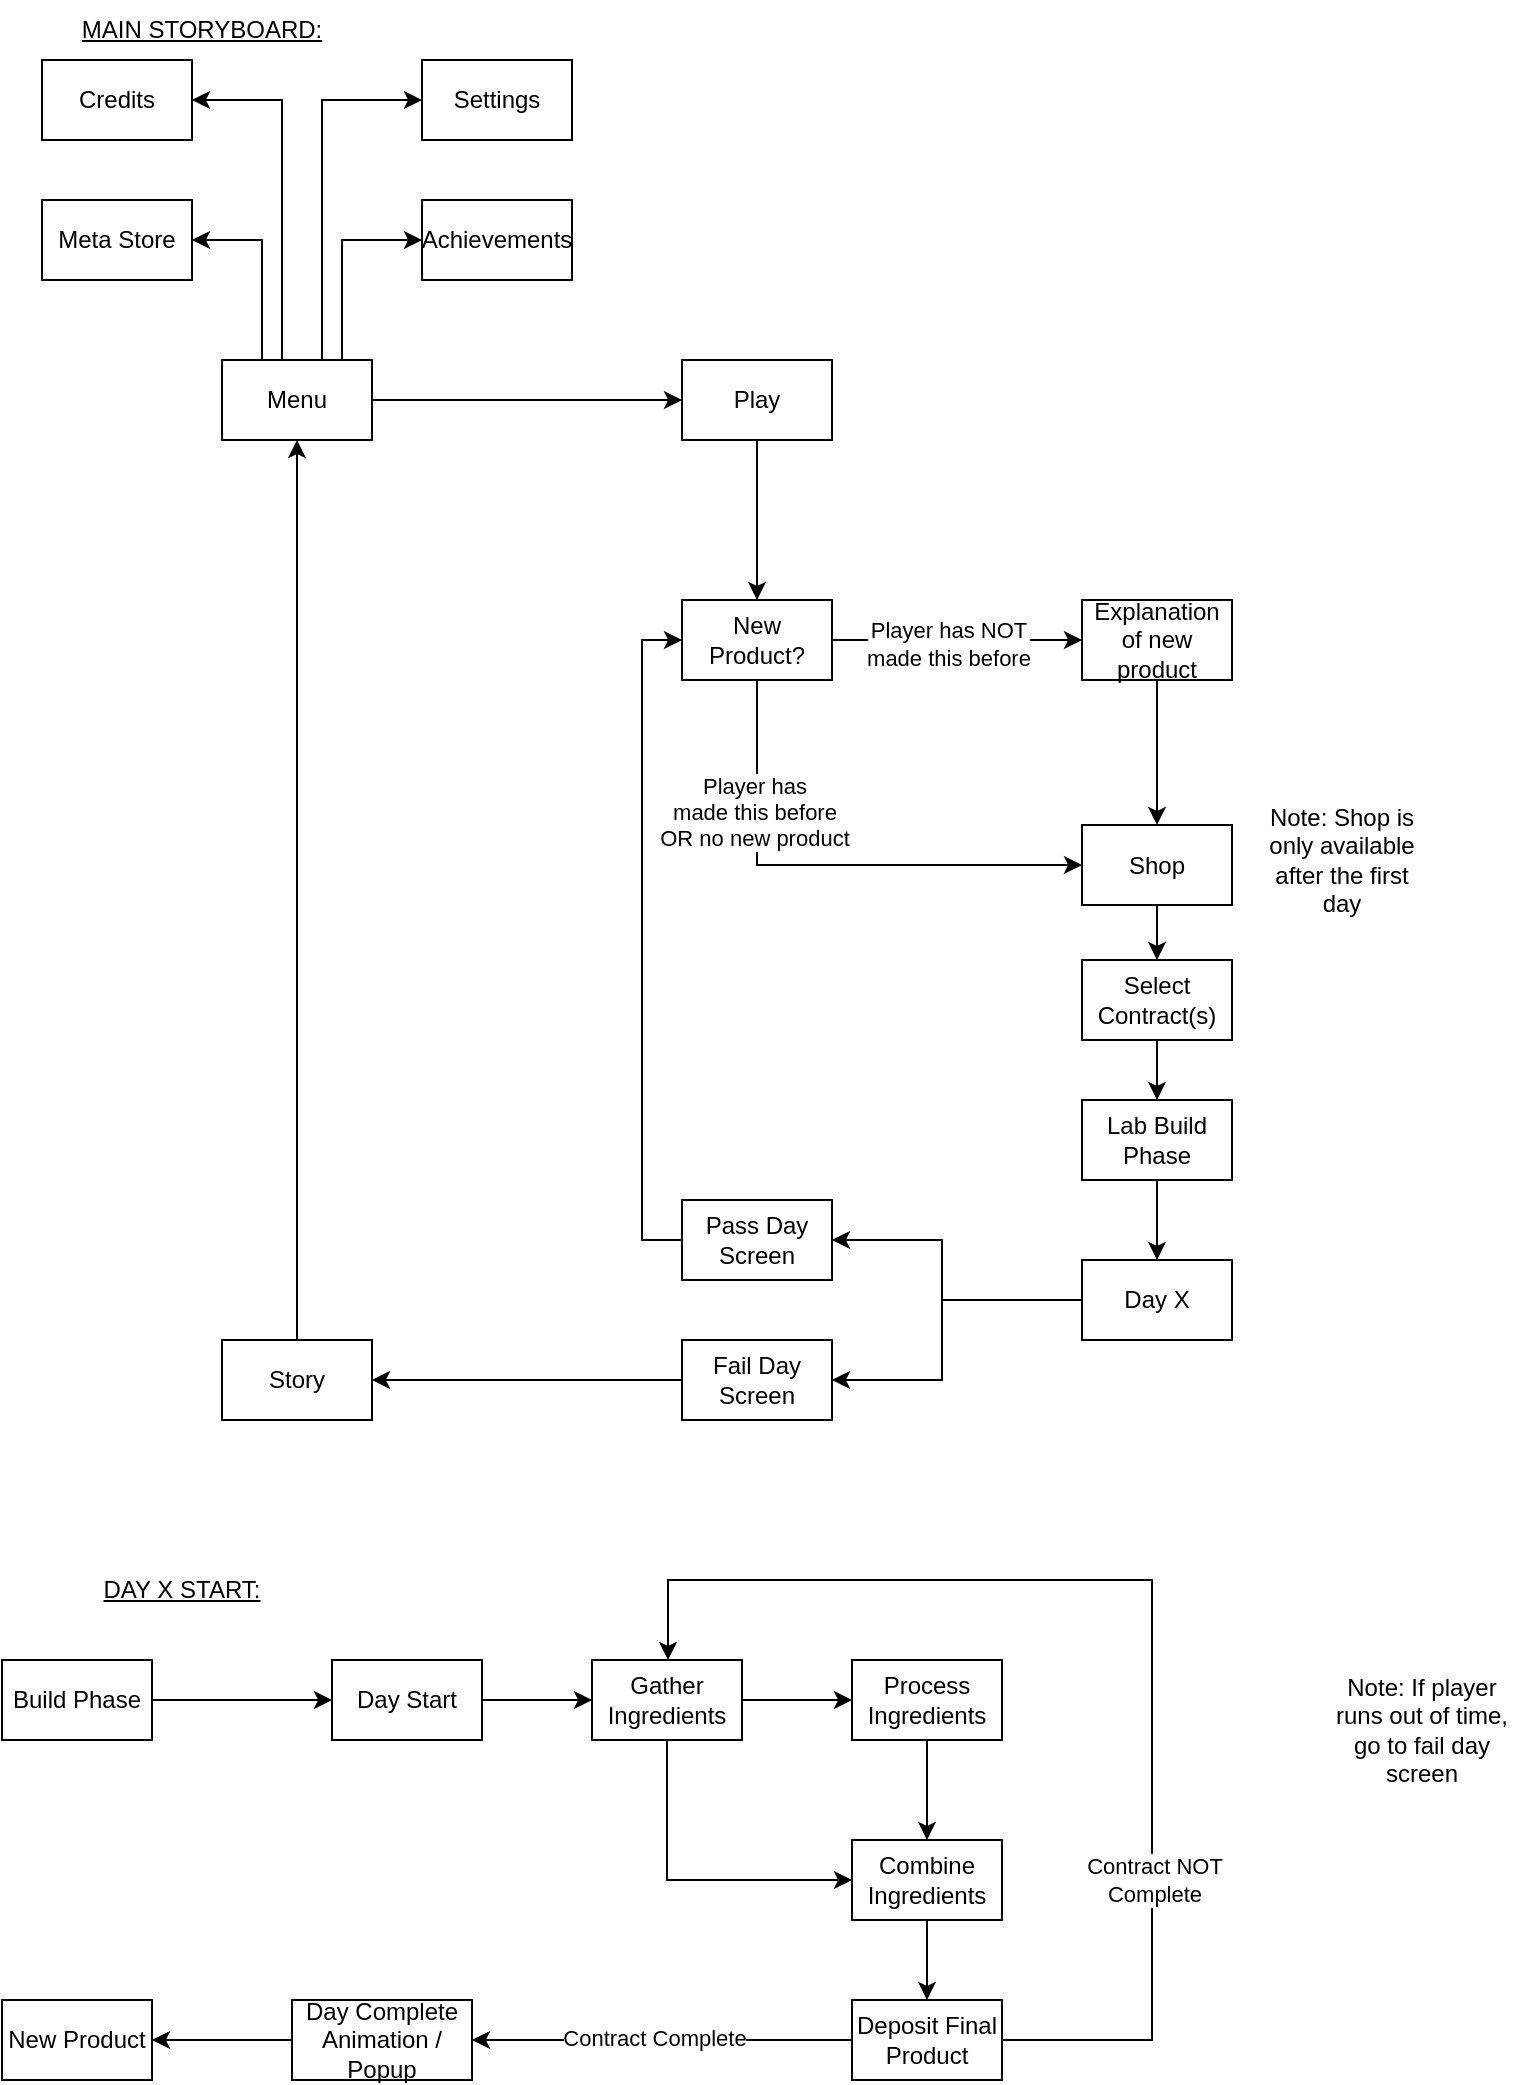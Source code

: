 <mxfile version="22.0.6" type="device">
  <diagram name="Page-1" id="PqvfO2GL0ormyDXNDB28">
    <mxGraphModel dx="989" dy="539" grid="1" gridSize="10" guides="1" tooltips="1" connect="1" arrows="1" fold="1" page="1" pageScale="1" pageWidth="850" pageHeight="1100" math="0" shadow="0">
      <root>
        <mxCell id="0" />
        <mxCell id="1" parent="0" />
        <mxCell id="10bBGuBUifXzqTD6n6hp-5" style="edgeStyle=orthogonalEdgeStyle;rounded=0;orthogonalLoop=1;jettySize=auto;html=1;entryX=0;entryY=0.5;entryDx=0;entryDy=0;" edge="1" parent="1" source="10bBGuBUifXzqTD6n6hp-1" target="10bBGuBUifXzqTD6n6hp-4">
          <mxGeometry relative="1" as="geometry" />
        </mxCell>
        <mxCell id="10bBGuBUifXzqTD6n6hp-36" style="edgeStyle=orthogonalEdgeStyle;rounded=0;orthogonalLoop=1;jettySize=auto;html=1;" edge="1" parent="1" source="10bBGuBUifXzqTD6n6hp-1" target="10bBGuBUifXzqTD6n6hp-35">
          <mxGeometry relative="1" as="geometry">
            <Array as="points">
              <mxPoint x="175" y="140" />
            </Array>
          </mxGeometry>
        </mxCell>
        <mxCell id="10bBGuBUifXzqTD6n6hp-37" style="edgeStyle=orthogonalEdgeStyle;rounded=0;orthogonalLoop=1;jettySize=auto;html=1;entryX=0;entryY=0.5;entryDx=0;entryDy=0;" edge="1" parent="1" source="10bBGuBUifXzqTD6n6hp-1" target="10bBGuBUifXzqTD6n6hp-34">
          <mxGeometry relative="1" as="geometry">
            <Array as="points">
              <mxPoint x="215" y="140" />
            </Array>
          </mxGeometry>
        </mxCell>
        <mxCell id="10bBGuBUifXzqTD6n6hp-1" value="Menu" style="rounded=0;whiteSpace=wrap;html=1;" vertex="1" parent="1">
          <mxGeometry x="155" y="200" width="75" height="40" as="geometry" />
        </mxCell>
        <mxCell id="10bBGuBUifXzqTD6n6hp-17" style="edgeStyle=orthogonalEdgeStyle;rounded=0;orthogonalLoop=1;jettySize=auto;html=1;entryX=0.5;entryY=0;entryDx=0;entryDy=0;" edge="1" parent="1" source="10bBGuBUifXzqTD6n6hp-2" target="10bBGuBUifXzqTD6n6hp-14">
          <mxGeometry relative="1" as="geometry" />
        </mxCell>
        <mxCell id="10bBGuBUifXzqTD6n6hp-2" value="Explanation of new product" style="rounded=0;whiteSpace=wrap;html=1;" vertex="1" parent="1">
          <mxGeometry x="585" y="320" width="75" height="40" as="geometry" />
        </mxCell>
        <mxCell id="10bBGuBUifXzqTD6n6hp-8" style="edgeStyle=orthogonalEdgeStyle;rounded=0;orthogonalLoop=1;jettySize=auto;html=1;entryX=0;entryY=0.5;entryDx=0;entryDy=0;" edge="1" parent="1" source="10bBGuBUifXzqTD6n6hp-3" target="10bBGuBUifXzqTD6n6hp-2">
          <mxGeometry relative="1" as="geometry">
            <mxPoint x="565.0" y="340" as="targetPoint" />
          </mxGeometry>
        </mxCell>
        <mxCell id="10bBGuBUifXzqTD6n6hp-9" value="&lt;div&gt;Player has NOT&lt;/div&gt;&lt;div&gt;made this before&lt;br&gt;&lt;/div&gt;" style="edgeLabel;html=1;align=center;verticalAlign=middle;resizable=0;points=[];" vertex="1" connectable="0" parent="10bBGuBUifXzqTD6n6hp-8">
          <mxGeometry x="-0.069" y="-2" relative="1" as="geometry">
            <mxPoint as="offset" />
          </mxGeometry>
        </mxCell>
        <mxCell id="10bBGuBUifXzqTD6n6hp-15" style="edgeStyle=orthogonalEdgeStyle;rounded=0;orthogonalLoop=1;jettySize=auto;html=1;entryX=0;entryY=0.5;entryDx=0;entryDy=0;exitX=0.5;exitY=1;exitDx=0;exitDy=0;" edge="1" parent="1" source="10bBGuBUifXzqTD6n6hp-3" target="10bBGuBUifXzqTD6n6hp-14">
          <mxGeometry relative="1" as="geometry">
            <mxPoint x="410.0" y="375.004" as="sourcePoint" />
            <mxPoint x="460.0" y="484.97" as="targetPoint" />
          </mxGeometry>
        </mxCell>
        <mxCell id="10bBGuBUifXzqTD6n6hp-16" value="&lt;div&gt;Player has&lt;/div&gt;&lt;div&gt;made this before&lt;/div&gt;&lt;div&gt;OR no new product&lt;br&gt;&lt;/div&gt;" style="edgeLabel;html=1;align=center;verticalAlign=middle;resizable=0;points=[];" vertex="1" connectable="0" parent="10bBGuBUifXzqTD6n6hp-15">
          <mxGeometry x="-0.484" y="-2" relative="1" as="geometry">
            <mxPoint as="offset" />
          </mxGeometry>
        </mxCell>
        <mxCell id="10bBGuBUifXzqTD6n6hp-3" value="New Product?" style="rounded=0;whiteSpace=wrap;html=1;" vertex="1" parent="1">
          <mxGeometry x="385" y="320" width="75" height="40" as="geometry" />
        </mxCell>
        <mxCell id="10bBGuBUifXzqTD6n6hp-7" style="edgeStyle=orthogonalEdgeStyle;rounded=0;orthogonalLoop=1;jettySize=auto;html=1;" edge="1" parent="1" source="10bBGuBUifXzqTD6n6hp-4" target="10bBGuBUifXzqTD6n6hp-3">
          <mxGeometry relative="1" as="geometry" />
        </mxCell>
        <mxCell id="10bBGuBUifXzqTD6n6hp-4" value="Play" style="rounded=0;whiteSpace=wrap;html=1;" vertex="1" parent="1">
          <mxGeometry x="385" y="200" width="75" height="40" as="geometry" />
        </mxCell>
        <mxCell id="10bBGuBUifXzqTD6n6hp-28" style="edgeStyle=orthogonalEdgeStyle;rounded=0;orthogonalLoop=1;jettySize=auto;html=1;entryX=0;entryY=0.5;entryDx=0;entryDy=0;" edge="1" parent="1" source="10bBGuBUifXzqTD6n6hp-10" target="10bBGuBUifXzqTD6n6hp-3">
          <mxGeometry relative="1" as="geometry">
            <Array as="points">
              <mxPoint x="365" y="640" />
              <mxPoint x="365" y="340" />
            </Array>
          </mxGeometry>
        </mxCell>
        <mxCell id="10bBGuBUifXzqTD6n6hp-10" value="Pass Day Screen" style="rounded=0;whiteSpace=wrap;html=1;" vertex="1" parent="1">
          <mxGeometry x="385" y="620" width="75" height="40" as="geometry" />
        </mxCell>
        <mxCell id="10bBGuBUifXzqTD6n6hp-24" style="edgeStyle=orthogonalEdgeStyle;rounded=0;orthogonalLoop=1;jettySize=auto;html=1;endArrow=none;endFill=0;" edge="1" parent="1" source="10bBGuBUifXzqTD6n6hp-11">
          <mxGeometry relative="1" as="geometry">
            <mxPoint x="515" y="670" as="targetPoint" />
          </mxGeometry>
        </mxCell>
        <mxCell id="10bBGuBUifXzqTD6n6hp-11" value="Day X" style="rounded=0;whiteSpace=wrap;html=1;" vertex="1" parent="1">
          <mxGeometry x="585" y="650" width="75" height="40" as="geometry" />
        </mxCell>
        <mxCell id="10bBGuBUifXzqTD6n6hp-22" style="edgeStyle=orthogonalEdgeStyle;rounded=0;orthogonalLoop=1;jettySize=auto;html=1;entryX=0.5;entryY=0;entryDx=0;entryDy=0;" edge="1" parent="1" source="10bBGuBUifXzqTD6n6hp-12" target="10bBGuBUifXzqTD6n6hp-11">
          <mxGeometry relative="1" as="geometry" />
        </mxCell>
        <mxCell id="10bBGuBUifXzqTD6n6hp-12" value="Lab Build Phase" style="rounded=0;whiteSpace=wrap;html=1;" vertex="1" parent="1">
          <mxGeometry x="585" y="570" width="75" height="40" as="geometry" />
        </mxCell>
        <mxCell id="10bBGuBUifXzqTD6n6hp-21" style="edgeStyle=orthogonalEdgeStyle;rounded=0;orthogonalLoop=1;jettySize=auto;html=1;entryX=0.5;entryY=0;entryDx=0;entryDy=0;" edge="1" parent="1" source="10bBGuBUifXzqTD6n6hp-13" target="10bBGuBUifXzqTD6n6hp-12">
          <mxGeometry relative="1" as="geometry" />
        </mxCell>
        <mxCell id="10bBGuBUifXzqTD6n6hp-13" value="Select Contract(s)" style="rounded=0;whiteSpace=wrap;html=1;" vertex="1" parent="1">
          <mxGeometry x="585" y="500" width="75" height="40" as="geometry" />
        </mxCell>
        <mxCell id="10bBGuBUifXzqTD6n6hp-19" style="edgeStyle=orthogonalEdgeStyle;rounded=0;orthogonalLoop=1;jettySize=auto;html=1;" edge="1" parent="1" source="10bBGuBUifXzqTD6n6hp-14" target="10bBGuBUifXzqTD6n6hp-13">
          <mxGeometry relative="1" as="geometry" />
        </mxCell>
        <mxCell id="10bBGuBUifXzqTD6n6hp-14" value="Shop" style="rounded=0;whiteSpace=wrap;html=1;" vertex="1" parent="1">
          <mxGeometry x="585" y="432.5" width="75" height="40" as="geometry" />
        </mxCell>
        <mxCell id="10bBGuBUifXzqTD6n6hp-18" value="Note: Shop is only available after the first day" style="text;html=1;strokeColor=none;fillColor=none;align=center;verticalAlign=middle;whiteSpace=wrap;rounded=0;" vertex="1" parent="1">
          <mxGeometry x="675" y="432.5" width="80" height="35" as="geometry" />
        </mxCell>
        <mxCell id="10bBGuBUifXzqTD6n6hp-31" style="edgeStyle=orthogonalEdgeStyle;rounded=0;orthogonalLoop=1;jettySize=auto;html=1;" edge="1" parent="1" source="10bBGuBUifXzqTD6n6hp-23" target="10bBGuBUifXzqTD6n6hp-30">
          <mxGeometry relative="1" as="geometry" />
        </mxCell>
        <mxCell id="10bBGuBUifXzqTD6n6hp-23" value="&lt;div&gt;Fail Day&lt;/div&gt;&lt;div&gt;Screen&lt;/div&gt;" style="rounded=0;whiteSpace=wrap;html=1;" vertex="1" parent="1">
          <mxGeometry x="385" y="690" width="75" height="40" as="geometry" />
        </mxCell>
        <mxCell id="10bBGuBUifXzqTD6n6hp-26" value="" style="endArrow=classic;html=1;rounded=0;entryX=1;entryY=0.5;entryDx=0;entryDy=0;" edge="1" parent="1" target="10bBGuBUifXzqTD6n6hp-10">
          <mxGeometry width="50" height="50" relative="1" as="geometry">
            <mxPoint x="515" y="670" as="sourcePoint" />
            <mxPoint x="565" y="620" as="targetPoint" />
            <Array as="points">
              <mxPoint x="515" y="640" />
            </Array>
          </mxGeometry>
        </mxCell>
        <mxCell id="10bBGuBUifXzqTD6n6hp-27" value="" style="endArrow=classic;html=1;rounded=0;entryX=1;entryY=0.5;entryDx=0;entryDy=0;" edge="1" parent="1">
          <mxGeometry width="50" height="50" relative="1" as="geometry">
            <mxPoint x="515" y="670" as="sourcePoint" />
            <mxPoint x="460" y="710" as="targetPoint" />
            <Array as="points">
              <mxPoint x="515" y="710" />
              <mxPoint x="485" y="710" />
            </Array>
          </mxGeometry>
        </mxCell>
        <mxCell id="10bBGuBUifXzqTD6n6hp-32" style="edgeStyle=orthogonalEdgeStyle;rounded=0;orthogonalLoop=1;jettySize=auto;html=1;" edge="1" parent="1" source="10bBGuBUifXzqTD6n6hp-30" target="10bBGuBUifXzqTD6n6hp-1">
          <mxGeometry relative="1" as="geometry" />
        </mxCell>
        <mxCell id="10bBGuBUifXzqTD6n6hp-30" value="Story" style="rounded=0;whiteSpace=wrap;html=1;" vertex="1" parent="1">
          <mxGeometry x="155" y="690" width="75" height="40" as="geometry" />
        </mxCell>
        <mxCell id="10bBGuBUifXzqTD6n6hp-34" value="Achievements" style="rounded=0;whiteSpace=wrap;html=1;" vertex="1" parent="1">
          <mxGeometry x="255" y="120" width="75" height="40" as="geometry" />
        </mxCell>
        <mxCell id="10bBGuBUifXzqTD6n6hp-35" value="Meta Store" style="rounded=0;whiteSpace=wrap;html=1;" vertex="1" parent="1">
          <mxGeometry x="65" y="120" width="75" height="40" as="geometry" />
        </mxCell>
        <mxCell id="10bBGuBUifXzqTD6n6hp-39" style="edgeStyle=orthogonalEdgeStyle;rounded=0;orthogonalLoop=1;jettySize=auto;html=1;" edge="1" parent="1" target="10bBGuBUifXzqTD6n6hp-42" source="10bBGuBUifXzqTD6n6hp-1">
          <mxGeometry relative="1" as="geometry">
            <mxPoint x="175" y="130" as="sourcePoint" />
            <Array as="points">
              <mxPoint x="185" y="70" />
            </Array>
          </mxGeometry>
        </mxCell>
        <mxCell id="10bBGuBUifXzqTD6n6hp-40" style="edgeStyle=orthogonalEdgeStyle;rounded=0;orthogonalLoop=1;jettySize=auto;html=1;entryX=0;entryY=0.5;entryDx=0;entryDy=0;" edge="1" parent="1" target="10bBGuBUifXzqTD6n6hp-41" source="10bBGuBUifXzqTD6n6hp-1">
          <mxGeometry relative="1" as="geometry">
            <mxPoint x="215" y="130" as="sourcePoint" />
            <Array as="points">
              <mxPoint x="205" y="70" />
            </Array>
          </mxGeometry>
        </mxCell>
        <mxCell id="10bBGuBUifXzqTD6n6hp-41" value="Settings" style="rounded=0;whiteSpace=wrap;html=1;" vertex="1" parent="1">
          <mxGeometry x="255" y="50" width="75" height="40" as="geometry" />
        </mxCell>
        <mxCell id="10bBGuBUifXzqTD6n6hp-42" value="Credits" style="rounded=0;whiteSpace=wrap;html=1;" vertex="1" parent="1">
          <mxGeometry x="65" y="50" width="75" height="40" as="geometry" />
        </mxCell>
        <mxCell id="10bBGuBUifXzqTD6n6hp-49" style="edgeStyle=orthogonalEdgeStyle;rounded=0;orthogonalLoop=1;jettySize=auto;html=1;" edge="1" parent="1" source="10bBGuBUifXzqTD6n6hp-43" target="10bBGuBUifXzqTD6n6hp-48">
          <mxGeometry relative="1" as="geometry" />
        </mxCell>
        <mxCell id="10bBGuBUifXzqTD6n6hp-43" value="Day Start" style="rounded=0;whiteSpace=wrap;html=1;" vertex="1" parent="1">
          <mxGeometry x="210" y="850" width="75" height="40" as="geometry" />
        </mxCell>
        <mxCell id="10bBGuBUifXzqTD6n6hp-44" value="&lt;u&gt;MAIN STORYBOARD:&lt;br&gt;&lt;/u&gt;" style="text;html=1;strokeColor=none;fillColor=none;align=center;verticalAlign=middle;whiteSpace=wrap;rounded=0;" vertex="1" parent="1">
          <mxGeometry x="65" y="20" width="160" height="30" as="geometry" />
        </mxCell>
        <mxCell id="10bBGuBUifXzqTD6n6hp-45" value="&lt;u&gt;DAY X START:&lt;/u&gt;" style="text;html=1;strokeColor=none;fillColor=none;align=center;verticalAlign=middle;whiteSpace=wrap;rounded=0;" vertex="1" parent="1">
          <mxGeometry x="90" y="800" width="90" height="30" as="geometry" />
        </mxCell>
        <mxCell id="10bBGuBUifXzqTD6n6hp-47" style="edgeStyle=orthogonalEdgeStyle;rounded=0;orthogonalLoop=1;jettySize=auto;html=1;" edge="1" parent="1" source="10bBGuBUifXzqTD6n6hp-46" target="10bBGuBUifXzqTD6n6hp-43">
          <mxGeometry relative="1" as="geometry" />
        </mxCell>
        <mxCell id="10bBGuBUifXzqTD6n6hp-46" value="Build Phase" style="rounded=0;whiteSpace=wrap;html=1;" vertex="1" parent="1">
          <mxGeometry x="45" y="850" width="75" height="40" as="geometry" />
        </mxCell>
        <mxCell id="10bBGuBUifXzqTD6n6hp-55" style="edgeStyle=orthogonalEdgeStyle;rounded=0;orthogonalLoop=1;jettySize=auto;html=1;entryX=0;entryY=0.5;entryDx=0;entryDy=0;" edge="1" parent="1" source="10bBGuBUifXzqTD6n6hp-48" target="10bBGuBUifXzqTD6n6hp-50">
          <mxGeometry relative="1" as="geometry" />
        </mxCell>
        <mxCell id="10bBGuBUifXzqTD6n6hp-56" style="edgeStyle=orthogonalEdgeStyle;rounded=0;orthogonalLoop=1;jettySize=auto;html=1;" edge="1" parent="1" source="10bBGuBUifXzqTD6n6hp-48" target="10bBGuBUifXzqTD6n6hp-54">
          <mxGeometry relative="1" as="geometry">
            <Array as="points">
              <mxPoint x="378" y="960" />
            </Array>
          </mxGeometry>
        </mxCell>
        <mxCell id="10bBGuBUifXzqTD6n6hp-48" value="Gather Ingredients" style="rounded=0;whiteSpace=wrap;html=1;" vertex="1" parent="1">
          <mxGeometry x="340" y="850" width="75" height="40" as="geometry" />
        </mxCell>
        <mxCell id="10bBGuBUifXzqTD6n6hp-57" style="edgeStyle=orthogonalEdgeStyle;rounded=0;orthogonalLoop=1;jettySize=auto;html=1;" edge="1" parent="1" source="10bBGuBUifXzqTD6n6hp-50" target="10bBGuBUifXzqTD6n6hp-54">
          <mxGeometry relative="1" as="geometry">
            <Array as="points">
              <mxPoint x="508" y="960" />
            </Array>
          </mxGeometry>
        </mxCell>
        <mxCell id="10bBGuBUifXzqTD6n6hp-50" value="Process Ingredients" style="rounded=0;whiteSpace=wrap;html=1;" vertex="1" parent="1">
          <mxGeometry x="470" y="850" width="75" height="40" as="geometry" />
        </mxCell>
        <mxCell id="10bBGuBUifXzqTD6n6hp-65" style="edgeStyle=orthogonalEdgeStyle;rounded=0;orthogonalLoop=1;jettySize=auto;html=1;entryX=1;entryY=0.5;entryDx=0;entryDy=0;" edge="1" parent="1" source="10bBGuBUifXzqTD6n6hp-52" target="10bBGuBUifXzqTD6n6hp-66">
          <mxGeometry relative="1" as="geometry">
            <mxPoint x="140" y="1040" as="targetPoint" />
          </mxGeometry>
        </mxCell>
        <mxCell id="10bBGuBUifXzqTD6n6hp-52" value="Day Complete Animation / Popup" style="rounded=0;whiteSpace=wrap;html=1;" vertex="1" parent="1">
          <mxGeometry x="190" y="1020" width="90" height="40" as="geometry" />
        </mxCell>
        <mxCell id="10bBGuBUifXzqTD6n6hp-59" style="edgeStyle=orthogonalEdgeStyle;rounded=0;orthogonalLoop=1;jettySize=auto;html=1;" edge="1" parent="1" source="10bBGuBUifXzqTD6n6hp-53" target="10bBGuBUifXzqTD6n6hp-48">
          <mxGeometry relative="1" as="geometry">
            <Array as="points">
              <mxPoint x="620" y="1040" />
              <mxPoint x="620" y="810" />
              <mxPoint x="378" y="810" />
            </Array>
          </mxGeometry>
        </mxCell>
        <mxCell id="10bBGuBUifXzqTD6n6hp-61" value="&lt;div&gt;Contract NOT&lt;/div&gt;&lt;div&gt;Complete&lt;/div&gt;" style="edgeLabel;html=1;align=center;verticalAlign=middle;resizable=0;points=[];" vertex="1" connectable="0" parent="10bBGuBUifXzqTD6n6hp-59">
          <mxGeometry x="-0.909" relative="1" as="geometry">
            <mxPoint x="49" y="-80" as="offset" />
          </mxGeometry>
        </mxCell>
        <mxCell id="10bBGuBUifXzqTD6n6hp-62" style="edgeStyle=orthogonalEdgeStyle;rounded=0;orthogonalLoop=1;jettySize=auto;html=1;" edge="1" parent="1" source="10bBGuBUifXzqTD6n6hp-53" target="10bBGuBUifXzqTD6n6hp-52">
          <mxGeometry relative="1" as="geometry" />
        </mxCell>
        <mxCell id="10bBGuBUifXzqTD6n6hp-63" value="Contract Complete" style="edgeLabel;html=1;align=center;verticalAlign=middle;resizable=0;points=[];" vertex="1" connectable="0" parent="10bBGuBUifXzqTD6n6hp-62">
          <mxGeometry x="0.042" y="-1" relative="1" as="geometry">
            <mxPoint as="offset" />
          </mxGeometry>
        </mxCell>
        <mxCell id="10bBGuBUifXzqTD6n6hp-53" value="Deposit Final Product" style="rounded=0;whiteSpace=wrap;html=1;" vertex="1" parent="1">
          <mxGeometry x="470" y="1020" width="75" height="40" as="geometry" />
        </mxCell>
        <mxCell id="10bBGuBUifXzqTD6n6hp-58" style="edgeStyle=orthogonalEdgeStyle;rounded=0;orthogonalLoop=1;jettySize=auto;html=1;" edge="1" parent="1" source="10bBGuBUifXzqTD6n6hp-54" target="10bBGuBUifXzqTD6n6hp-53">
          <mxGeometry relative="1" as="geometry" />
        </mxCell>
        <mxCell id="10bBGuBUifXzqTD6n6hp-54" value="Combine Ingredients" style="rounded=0;whiteSpace=wrap;html=1;" vertex="1" parent="1">
          <mxGeometry x="470" y="940" width="75" height="40" as="geometry" />
        </mxCell>
        <mxCell id="10bBGuBUifXzqTD6n6hp-66" value="New Product" style="rounded=0;whiteSpace=wrap;html=1;" vertex="1" parent="1">
          <mxGeometry x="45" y="1020" width="75" height="40" as="geometry" />
        </mxCell>
        <mxCell id="10bBGuBUifXzqTD6n6hp-67" value="Note: If player runs out of time, go to fail day screen" style="text;html=1;strokeColor=none;fillColor=none;align=center;verticalAlign=middle;whiteSpace=wrap;rounded=0;" vertex="1" parent="1">
          <mxGeometry x="710" y="860" width="90" height="50" as="geometry" />
        </mxCell>
      </root>
    </mxGraphModel>
  </diagram>
</mxfile>
